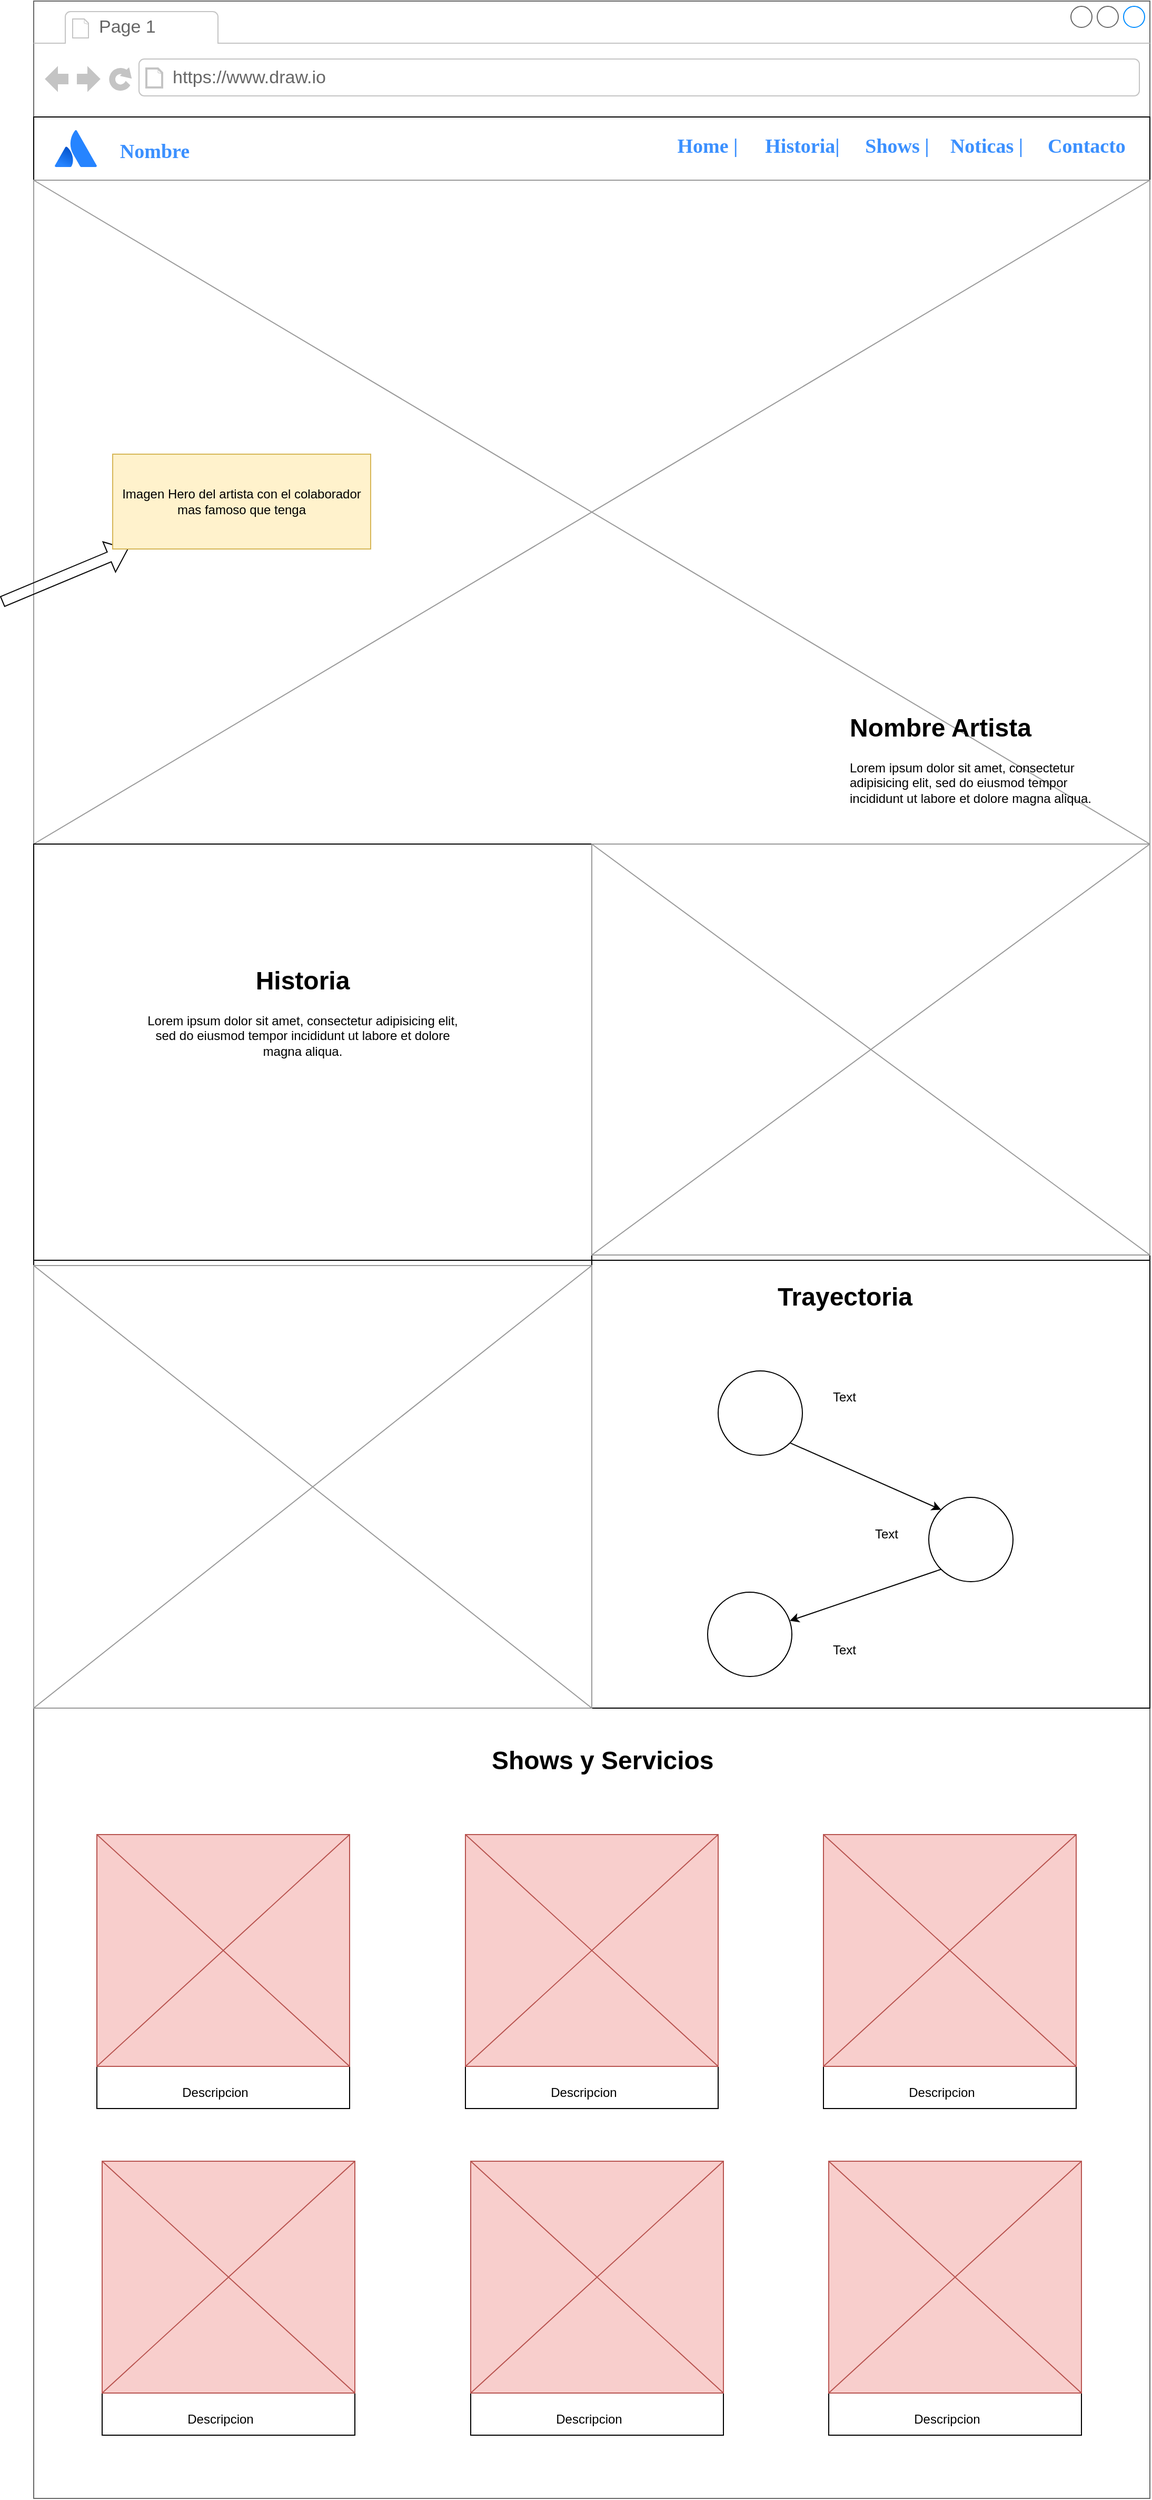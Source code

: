 <mxfile version="21.7.5" type="device" pages="2">
  <diagram name="Page-1" id="03018318-947c-dd8e-b7a3-06fadd420f32">
    <mxGraphModel dx="1434" dy="800" grid="1" gridSize="10" guides="1" tooltips="1" connect="1" arrows="1" fold="1" page="1" pageScale="1" pageWidth="1100" pageHeight="850" background="#ffffff" math="0" shadow="0">
      <root>
        <mxCell id="0" />
        <mxCell id="1" parent="0" />
        <mxCell id="kr7dseUeSAHW4fu6wuV5-1" value="" style="strokeWidth=1;shadow=0;dashed=0;align=center;html=1;shape=mxgraph.mockup.containers.browserWindow;rSize=0;strokeColor=#666666;strokeColor2=#008cff;strokeColor3=#c4c4c4;mainText=,;recursiveResize=0;" vertex="1" parent="1">
          <mxGeometry x="50" y="20" width="1060" height="2370" as="geometry" />
        </mxCell>
        <mxCell id="kr7dseUeSAHW4fu6wuV5-2" value="Page 1" style="strokeWidth=1;shadow=0;dashed=0;align=center;html=1;shape=mxgraph.mockup.containers.anchor;fontSize=17;fontColor=#666666;align=left;whiteSpace=wrap;" vertex="1" parent="kr7dseUeSAHW4fu6wuV5-1">
          <mxGeometry x="60" y="12" width="110" height="26" as="geometry" />
        </mxCell>
        <mxCell id="kr7dseUeSAHW4fu6wuV5-3" value="https://www.draw.io" style="strokeWidth=1;shadow=0;dashed=0;align=center;html=1;shape=mxgraph.mockup.containers.anchor;rSize=0;fontSize=17;fontColor=#666666;align=left;" vertex="1" parent="kr7dseUeSAHW4fu6wuV5-1">
          <mxGeometry x="130" y="60" width="250" height="26" as="geometry" />
        </mxCell>
        <mxCell id="g51AlcryDWgI2Vs3FaKt-3" value="" style="image;html=1;image=img/lib/atlassian/Atlassian_Logo.svg;" vertex="1" parent="kr7dseUeSAHW4fu6wuV5-1">
          <mxGeometry x="20" y="122.5" width="40" height="35" as="geometry" />
        </mxCell>
        <mxCell id="g51AlcryDWgI2Vs3FaKt-2" value="" style="rounded=0;whiteSpace=wrap;html=1;fillColor=none;" vertex="1" parent="kr7dseUeSAHW4fu6wuV5-1">
          <mxGeometry y="110" width="1060" height="60" as="geometry" />
        </mxCell>
        <mxCell id="g51AlcryDWgI2Vs3FaKt-4" value="Nombre" style="text;html=1;align=center;verticalAlign=middle;whiteSpace=wrap;rounded=0;fontStyle=1;fontFamily=Georgia;fontColor=#3B90FF;fontSize=19;" vertex="1" parent="kr7dseUeSAHW4fu6wuV5-1">
          <mxGeometry x="75" y="127.5" width="80" height="30" as="geometry" />
        </mxCell>
        <mxCell id="g51AlcryDWgI2Vs3FaKt-13" value="Home |" style="text;html=1;align=center;verticalAlign=middle;whiteSpace=wrap;rounded=0;fontStyle=1;fontFamily=Georgia;fontColor=#3B90FF;fontSize=19;" vertex="1" parent="kr7dseUeSAHW4fu6wuV5-1">
          <mxGeometry x="600" y="122.5" width="80" height="30" as="geometry" />
        </mxCell>
        <mxCell id="g51AlcryDWgI2Vs3FaKt-14" value="Historia|" style="text;html=1;align=center;verticalAlign=middle;whiteSpace=wrap;rounded=0;fontStyle=1;fontFamily=Georgia;fontColor=#3B90FF;fontSize=19;" vertex="1" parent="kr7dseUeSAHW4fu6wuV5-1">
          <mxGeometry x="690" y="122.5" width="80" height="30" as="geometry" />
        </mxCell>
        <mxCell id="g51AlcryDWgI2Vs3FaKt-15" value="Shows |" style="text;html=1;align=center;verticalAlign=middle;whiteSpace=wrap;rounded=0;fontStyle=1;fontFamily=Georgia;fontColor=#3B90FF;fontSize=19;" vertex="1" parent="kr7dseUeSAHW4fu6wuV5-1">
          <mxGeometry x="780" y="122.5" width="80" height="30" as="geometry" />
        </mxCell>
        <mxCell id="g51AlcryDWgI2Vs3FaKt-16" value="Noticas |" style="text;html=1;align=center;verticalAlign=middle;whiteSpace=wrap;rounded=0;fontStyle=1;fontFamily=Georgia;fontColor=#3B90FF;fontSize=19;" vertex="1" parent="kr7dseUeSAHW4fu6wuV5-1">
          <mxGeometry x="860" y="122.5" width="90" height="30" as="geometry" />
        </mxCell>
        <mxCell id="g51AlcryDWgI2Vs3FaKt-37" value="Contacto" style="text;html=1;align=center;verticalAlign=middle;whiteSpace=wrap;rounded=0;fontStyle=1;fontFamily=Georgia;fontColor=#3B90FF;fontSize=19;" vertex="1" parent="kr7dseUeSAHW4fu6wuV5-1">
          <mxGeometry x="960" y="122.5" width="80" height="30" as="geometry" />
        </mxCell>
        <mxCell id="g51AlcryDWgI2Vs3FaKt-39" value="" style="verticalLabelPosition=bottom;shadow=0;dashed=0;align=center;html=1;verticalAlign=top;strokeWidth=1;shape=mxgraph.mockup.graphics.simpleIcon;strokeColor=#999999;" vertex="1" parent="kr7dseUeSAHW4fu6wuV5-1">
          <mxGeometry y="170" width="1060" height="630" as="geometry" />
        </mxCell>
        <mxCell id="g51AlcryDWgI2Vs3FaKt-40" value="&lt;h1&gt;Nombre Artista&lt;/h1&gt;&lt;p&gt;Lorem ipsum dolor sit amet, consectetur adipisicing elit, sed do eiusmod tempor incididunt ut labore et dolore magna aliqua.&lt;/p&gt;" style="text;html=1;strokeColor=none;fillColor=none;spacing=5;spacingTop=-20;whiteSpace=wrap;overflow=hidden;rounded=0;" vertex="1" parent="kr7dseUeSAHW4fu6wuV5-1">
          <mxGeometry x="770" y="670" width="240" height="120" as="geometry" />
        </mxCell>
        <mxCell id="g51AlcryDWgI2Vs3FaKt-43" value="" style="shape=flexArrow;endArrow=classic;html=1;rounded=0;" edge="1" parent="kr7dseUeSAHW4fu6wuV5-1" target="g51AlcryDWgI2Vs3FaKt-45">
          <mxGeometry width="50" height="50" relative="1" as="geometry">
            <mxPoint x="-30" y="570" as="sourcePoint" />
            <mxPoint x="20" y="520" as="targetPoint" />
          </mxGeometry>
        </mxCell>
        <mxCell id="g51AlcryDWgI2Vs3FaKt-45" value="Imagen Hero del artista con el colaborador mas famoso que tenga" style="rounded=0;whiteSpace=wrap;html=1;fillColor=#fff2cc;strokeColor=#d6b656;" vertex="1" parent="kr7dseUeSAHW4fu6wuV5-1">
          <mxGeometry x="75" y="430" width="245" height="90" as="geometry" />
        </mxCell>
        <mxCell id="g51AlcryDWgI2Vs3FaKt-46" value="" style="rounded=0;whiteSpace=wrap;html=1;" vertex="1" parent="kr7dseUeSAHW4fu6wuV5-1">
          <mxGeometry y="800" width="530" height="820" as="geometry" />
        </mxCell>
        <mxCell id="g51AlcryDWgI2Vs3FaKt-47" value="" style="rounded=0;whiteSpace=wrap;html=1;" vertex="1" parent="kr7dseUeSAHW4fu6wuV5-1">
          <mxGeometry x="530" y="800" width="530" height="820" as="geometry" />
        </mxCell>
        <mxCell id="g51AlcryDWgI2Vs3FaKt-48" value="" style="line;strokeWidth=1;rotatable=0;dashed=0;labelPosition=right;align=left;verticalAlign=middle;spacingTop=0;spacingLeft=6;points=[];portConstraint=eastwest;" vertex="1" parent="kr7dseUeSAHW4fu6wuV5-1">
          <mxGeometry y="1190" width="1060" height="10" as="geometry" />
        </mxCell>
        <mxCell id="g51AlcryDWgI2Vs3FaKt-49" value="&lt;h1&gt;Historia&lt;br&gt;&lt;/h1&gt;&lt;p&gt;Lorem ipsum dolor sit amet, consectetur adipisicing elit, sed do eiusmod tempor incididunt ut labore et dolore magna aliqua.&lt;/p&gt;" style="text;html=1;strokeColor=none;fillColor=none;spacing=5;spacingTop=-20;whiteSpace=wrap;overflow=hidden;rounded=0;align=center;" vertex="1" parent="kr7dseUeSAHW4fu6wuV5-1">
          <mxGeometry x="97.5" y="910" width="315" height="120" as="geometry" />
        </mxCell>
        <mxCell id="g51AlcryDWgI2Vs3FaKt-52" value="" style="verticalLabelPosition=bottom;shadow=0;dashed=0;align=center;html=1;verticalAlign=top;strokeWidth=1;shape=mxgraph.mockup.graphics.simpleIcon;strokeColor=#999999;" vertex="1" parent="kr7dseUeSAHW4fu6wuV5-1">
          <mxGeometry x="530" y="800" width="530" height="390" as="geometry" />
        </mxCell>
        <mxCell id="g51AlcryDWgI2Vs3FaKt-53" value="" style="verticalLabelPosition=bottom;shadow=0;dashed=0;align=center;html=1;verticalAlign=top;strokeWidth=1;shape=mxgraph.mockup.graphics.simpleIcon;strokeColor=#999999;" vertex="1" parent="kr7dseUeSAHW4fu6wuV5-1">
          <mxGeometry y="1200" width="530" height="420" as="geometry" />
        </mxCell>
        <mxCell id="g51AlcryDWgI2Vs3FaKt-55" value="" style="ellipse;whiteSpace=wrap;html=1;aspect=fixed;" vertex="1" parent="kr7dseUeSAHW4fu6wuV5-1">
          <mxGeometry x="650" y="1300" width="80" height="80" as="geometry" />
        </mxCell>
        <mxCell id="g51AlcryDWgI2Vs3FaKt-58" value="" style="ellipse;whiteSpace=wrap;html=1;aspect=fixed;" vertex="1" parent="kr7dseUeSAHW4fu6wuV5-1">
          <mxGeometry x="850" y="1420" width="80" height="80" as="geometry" />
        </mxCell>
        <mxCell id="g51AlcryDWgI2Vs3FaKt-59" value="" style="ellipse;whiteSpace=wrap;html=1;aspect=fixed;" vertex="1" parent="kr7dseUeSAHW4fu6wuV5-1">
          <mxGeometry x="640" y="1510" width="80" height="80" as="geometry" />
        </mxCell>
        <mxCell id="g51AlcryDWgI2Vs3FaKt-62" value="" style="endArrow=classic;html=1;rounded=0;entryX=0;entryY=0;entryDx=0;entryDy=0;exitX=1;exitY=1;exitDx=0;exitDy=0;" edge="1" parent="kr7dseUeSAHW4fu6wuV5-1" source="g51AlcryDWgI2Vs3FaKt-55" target="g51AlcryDWgI2Vs3FaKt-58">
          <mxGeometry width="50" height="50" relative="1" as="geometry">
            <mxPoint x="580" y="1400" as="sourcePoint" />
            <mxPoint x="630" y="1350" as="targetPoint" />
          </mxGeometry>
        </mxCell>
        <mxCell id="g51AlcryDWgI2Vs3FaKt-63" value="" style="endArrow=classic;html=1;rounded=0;exitX=0;exitY=1;exitDx=0;exitDy=0;" edge="1" parent="kr7dseUeSAHW4fu6wuV5-1" source="g51AlcryDWgI2Vs3FaKt-58" target="g51AlcryDWgI2Vs3FaKt-59">
          <mxGeometry width="50" height="50" relative="1" as="geometry">
            <mxPoint x="738" y="1333" as="sourcePoint" />
            <mxPoint x="902" y="1412" as="targetPoint" />
          </mxGeometry>
        </mxCell>
        <mxCell id="g51AlcryDWgI2Vs3FaKt-65" value="Text" style="text;html=1;strokeColor=none;fillColor=none;align=center;verticalAlign=middle;whiteSpace=wrap;rounded=0;" vertex="1" parent="kr7dseUeSAHW4fu6wuV5-1">
          <mxGeometry x="740" y="1310" width="60" height="30" as="geometry" />
        </mxCell>
        <mxCell id="g51AlcryDWgI2Vs3FaKt-66" value="Text" style="text;html=1;strokeColor=none;fillColor=none;align=center;verticalAlign=middle;whiteSpace=wrap;rounded=0;" vertex="1" parent="kr7dseUeSAHW4fu6wuV5-1">
          <mxGeometry x="780" y="1440" width="60" height="30" as="geometry" />
        </mxCell>
        <mxCell id="g51AlcryDWgI2Vs3FaKt-67" value="Text" style="text;html=1;strokeColor=none;fillColor=none;align=center;verticalAlign=middle;whiteSpace=wrap;rounded=0;" vertex="1" parent="kr7dseUeSAHW4fu6wuV5-1">
          <mxGeometry x="740" y="1550" width="60" height="30" as="geometry" />
        </mxCell>
        <mxCell id="g51AlcryDWgI2Vs3FaKt-68" value="&lt;h1&gt;Shows y Servicios&lt;/h1&gt;" style="text;html=1;strokeColor=none;fillColor=none;spacing=5;spacingTop=-20;whiteSpace=wrap;overflow=hidden;rounded=0;" vertex="1" parent="kr7dseUeSAHW4fu6wuV5-1">
          <mxGeometry x="430" y="1650" width="240" height="50" as="geometry" />
        </mxCell>
        <mxCell id="g51AlcryDWgI2Vs3FaKt-69" value="&lt;h1&gt;Trayectoria&lt;/h1&gt;" style="text;html=1;strokeColor=none;fillColor=none;spacing=5;spacingTop=-20;whiteSpace=wrap;overflow=hidden;rounded=0;align=center;" vertex="1" parent="kr7dseUeSAHW4fu6wuV5-1">
          <mxGeometry x="612.5" y="1210" width="315" height="50" as="geometry" />
        </mxCell>
        <mxCell id="g51AlcryDWgI2Vs3FaKt-75" value="" style="rounded=0;whiteSpace=wrap;html=1;" vertex="1" parent="kr7dseUeSAHW4fu6wuV5-1">
          <mxGeometry x="60" y="1740" width="240" height="260" as="geometry" />
        </mxCell>
        <mxCell id="g51AlcryDWgI2Vs3FaKt-76" value="" style="verticalLabelPosition=bottom;shadow=0;dashed=0;align=center;html=1;verticalAlign=top;strokeWidth=1;shape=mxgraph.mockup.graphics.simpleIcon;strokeColor=#b85450;fillColor=#f8cecc;" vertex="1" parent="kr7dseUeSAHW4fu6wuV5-1">
          <mxGeometry x="60" y="1740" width="240" height="220" as="geometry" />
        </mxCell>
        <mxCell id="g51AlcryDWgI2Vs3FaKt-77" value="Descripcion" style="text;html=1;strokeColor=none;fillColor=none;align=center;verticalAlign=middle;whiteSpace=wrap;rounded=0;" vertex="1" parent="kr7dseUeSAHW4fu6wuV5-1">
          <mxGeometry x="90" y="1970" width="165" height="30" as="geometry" />
        </mxCell>
        <mxCell id="g51AlcryDWgI2Vs3FaKt-78" value="" style="rounded=0;whiteSpace=wrap;html=1;" vertex="1" parent="kr7dseUeSAHW4fu6wuV5-1">
          <mxGeometry x="410" y="1740" width="240" height="260" as="geometry" />
        </mxCell>
        <mxCell id="g51AlcryDWgI2Vs3FaKt-79" value="" style="verticalLabelPosition=bottom;shadow=0;dashed=0;align=center;html=1;verticalAlign=top;strokeWidth=1;shape=mxgraph.mockup.graphics.simpleIcon;strokeColor=#b85450;fillColor=#f8cecc;" vertex="1" parent="kr7dseUeSAHW4fu6wuV5-1">
          <mxGeometry x="410" y="1740" width="240" height="220" as="geometry" />
        </mxCell>
        <mxCell id="g51AlcryDWgI2Vs3FaKt-80" value="Descripcion" style="text;html=1;strokeColor=none;fillColor=none;align=center;verticalAlign=middle;whiteSpace=wrap;rounded=0;" vertex="1" parent="kr7dseUeSAHW4fu6wuV5-1">
          <mxGeometry x="440" y="1970" width="165" height="30" as="geometry" />
        </mxCell>
        <mxCell id="g51AlcryDWgI2Vs3FaKt-81" value="" style="rounded=0;whiteSpace=wrap;html=1;" vertex="1" parent="kr7dseUeSAHW4fu6wuV5-1">
          <mxGeometry x="750" y="1740" width="240" height="260" as="geometry" />
        </mxCell>
        <mxCell id="g51AlcryDWgI2Vs3FaKt-82" value="" style="verticalLabelPosition=bottom;shadow=0;dashed=0;align=center;html=1;verticalAlign=top;strokeWidth=1;shape=mxgraph.mockup.graphics.simpleIcon;strokeColor=#b85450;fillColor=#f8cecc;" vertex="1" parent="kr7dseUeSAHW4fu6wuV5-1">
          <mxGeometry x="750" y="1740" width="240" height="220" as="geometry" />
        </mxCell>
        <mxCell id="g51AlcryDWgI2Vs3FaKt-83" value="Descripcion" style="text;html=1;strokeColor=none;fillColor=none;align=center;verticalAlign=middle;whiteSpace=wrap;rounded=0;" vertex="1" parent="kr7dseUeSAHW4fu6wuV5-1">
          <mxGeometry x="780" y="1970" width="165" height="30" as="geometry" />
        </mxCell>
        <mxCell id="g51AlcryDWgI2Vs3FaKt-84" value="" style="rounded=0;whiteSpace=wrap;html=1;" vertex="1" parent="kr7dseUeSAHW4fu6wuV5-1">
          <mxGeometry x="65" y="2050" width="240" height="260" as="geometry" />
        </mxCell>
        <mxCell id="g51AlcryDWgI2Vs3FaKt-85" value="" style="verticalLabelPosition=bottom;shadow=0;dashed=0;align=center;html=1;verticalAlign=top;strokeWidth=1;shape=mxgraph.mockup.graphics.simpleIcon;strokeColor=#b85450;fillColor=#f8cecc;" vertex="1" parent="kr7dseUeSAHW4fu6wuV5-1">
          <mxGeometry x="65" y="2050" width="240" height="220" as="geometry" />
        </mxCell>
        <mxCell id="g51AlcryDWgI2Vs3FaKt-86" value="Descripcion" style="text;html=1;strokeColor=none;fillColor=none;align=center;verticalAlign=middle;whiteSpace=wrap;rounded=0;" vertex="1" parent="kr7dseUeSAHW4fu6wuV5-1">
          <mxGeometry x="95" y="2280" width="165" height="30" as="geometry" />
        </mxCell>
        <mxCell id="g51AlcryDWgI2Vs3FaKt-87" value="" style="rounded=0;whiteSpace=wrap;html=1;" vertex="1" parent="kr7dseUeSAHW4fu6wuV5-1">
          <mxGeometry x="415" y="2050" width="240" height="260" as="geometry" />
        </mxCell>
        <mxCell id="g51AlcryDWgI2Vs3FaKt-88" value="" style="verticalLabelPosition=bottom;shadow=0;dashed=0;align=center;html=1;verticalAlign=top;strokeWidth=1;shape=mxgraph.mockup.graphics.simpleIcon;strokeColor=#b85450;fillColor=#f8cecc;" vertex="1" parent="kr7dseUeSAHW4fu6wuV5-1">
          <mxGeometry x="415" y="2050" width="240" height="220" as="geometry" />
        </mxCell>
        <mxCell id="g51AlcryDWgI2Vs3FaKt-89" value="Descripcion" style="text;html=1;strokeColor=none;fillColor=none;align=center;verticalAlign=middle;whiteSpace=wrap;rounded=0;" vertex="1" parent="kr7dseUeSAHW4fu6wuV5-1">
          <mxGeometry x="445" y="2280" width="165" height="30" as="geometry" />
        </mxCell>
        <mxCell id="g51AlcryDWgI2Vs3FaKt-90" value="" style="rounded=0;whiteSpace=wrap;html=1;" vertex="1" parent="kr7dseUeSAHW4fu6wuV5-1">
          <mxGeometry x="755" y="2050" width="240" height="260" as="geometry" />
        </mxCell>
        <mxCell id="g51AlcryDWgI2Vs3FaKt-91" value="" style="verticalLabelPosition=bottom;shadow=0;dashed=0;align=center;html=1;verticalAlign=top;strokeWidth=1;shape=mxgraph.mockup.graphics.simpleIcon;strokeColor=#b85450;fillColor=#f8cecc;" vertex="1" parent="kr7dseUeSAHW4fu6wuV5-1">
          <mxGeometry x="755" y="2050" width="240" height="220" as="geometry" />
        </mxCell>
        <mxCell id="g51AlcryDWgI2Vs3FaKt-92" value="Descripcion" style="text;html=1;strokeColor=none;fillColor=none;align=center;verticalAlign=middle;whiteSpace=wrap;rounded=0;" vertex="1" parent="kr7dseUeSAHW4fu6wuV5-1">
          <mxGeometry x="785" y="2280" width="165" height="30" as="geometry" />
        </mxCell>
      </root>
    </mxGraphModel>
  </diagram>
  <diagram id="rVHR41OU-gw1Uqym0LBX" name="Página-2">
    <mxGraphModel dx="1434" dy="800" grid="1" gridSize="10" guides="1" tooltips="1" connect="1" arrows="1" fold="1" page="1" pageScale="1" pageWidth="827" pageHeight="1169" math="0" shadow="0">
      <root>
        <mxCell id="0" />
        <mxCell id="1" parent="0" />
      </root>
    </mxGraphModel>
  </diagram>
</mxfile>

